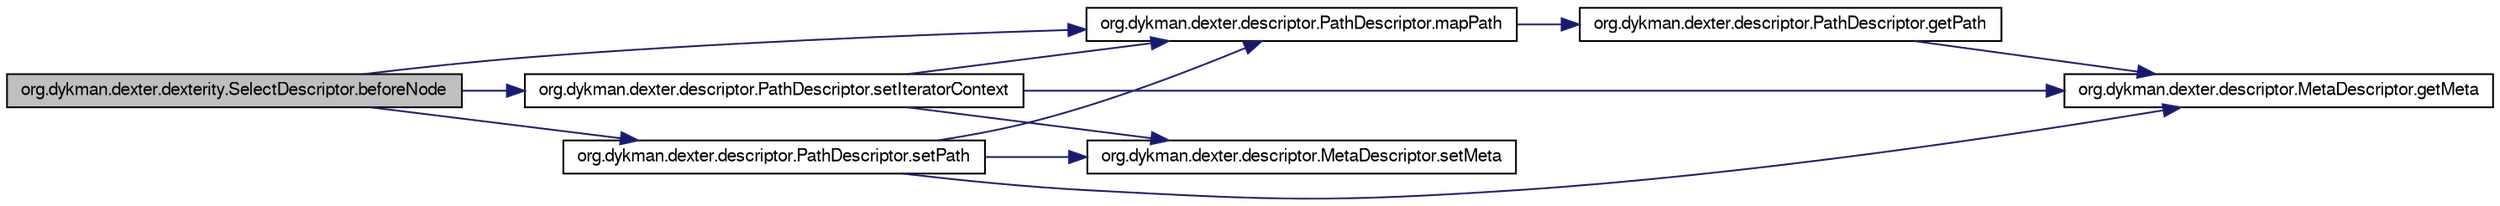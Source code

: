 digraph G
{
  bgcolor="transparent";
  edge [fontname="FreeSans",fontsize=10,labelfontname="FreeSans",labelfontsize=10];
  node [fontname="FreeSans",fontsize=10,shape=record];
  rankdir=LR;
  Node1 [label="org.dykman.dexter.dexterity.SelectDescriptor.beforeNode",height=0.2,width=0.4,color="black", fillcolor="grey75", style="filled" fontcolor="black"];
  Node1 -> Node2 [color="midnightblue",fontsize=10,style="solid",fontname="FreeSans"];
  Node2 [label="org.dykman.dexter.descriptor.PathDescriptor.mapPath",height=0.2,width=0.4,color="black",URL="$classorg_1_1dykman_1_1dexter_1_1descriptor_1_1PathDescriptor.html#d4e334942cf3a4e6b43f24b06e9aff8b"];
  Node2 -> Node3 [color="midnightblue",fontsize=10,style="solid",fontname="FreeSans"];
  Node3 [label="org.dykman.dexter.descriptor.PathDescriptor.getPath",height=0.2,width=0.4,color="black",URL="$classorg_1_1dykman_1_1dexter_1_1descriptor_1_1PathDescriptor.html#fe3bdf07996a357104df64f9611a3a22"];
  Node3 -> Node4 [color="midnightblue",fontsize=10,style="solid",fontname="FreeSans"];
  Node4 [label="org.dykman.dexter.descriptor.MetaDescriptor.getMeta",height=0.2,width=0.4,color="black",URL="$classorg_1_1dykman_1_1dexter_1_1descriptor_1_1MetaDescriptor.html#68f1342075191ad051a4d5fcea6776b3"];
  Node1 -> Node5 [color="midnightblue",fontsize=10,style="solid",fontname="FreeSans"];
  Node5 [label="org.dykman.dexter.descriptor.PathDescriptor.setIteratorContext",height=0.2,width=0.4,color="black",URL="$classorg_1_1dykman_1_1dexter_1_1descriptor_1_1PathDescriptor.html#34a1488068f12460679a6ab1d64a29f3"];
  Node5 -> Node4 [color="midnightblue",fontsize=10,style="solid",fontname="FreeSans"];
  Node5 -> Node2 [color="midnightblue",fontsize=10,style="solid",fontname="FreeSans"];
  Node5 -> Node6 [color="midnightblue",fontsize=10,style="solid",fontname="FreeSans"];
  Node6 [label="org.dykman.dexter.descriptor.MetaDescriptor.setMeta",height=0.2,width=0.4,color="black",URL="$classorg_1_1dykman_1_1dexter_1_1descriptor_1_1MetaDescriptor.html#49be848fde4e96399398de2f387e49c4"];
  Node1 -> Node7 [color="midnightblue",fontsize=10,style="solid",fontname="FreeSans"];
  Node7 [label="org.dykman.dexter.descriptor.PathDescriptor.setPath",height=0.2,width=0.4,color="black",URL="$classorg_1_1dykman_1_1dexter_1_1descriptor_1_1PathDescriptor.html#454737aea78a536daefbe9991e126953"];
  Node7 -> Node4 [color="midnightblue",fontsize=10,style="solid",fontname="FreeSans"];
  Node7 -> Node2 [color="midnightblue",fontsize=10,style="solid",fontname="FreeSans"];
  Node7 -> Node6 [color="midnightblue",fontsize=10,style="solid",fontname="FreeSans"];
}
